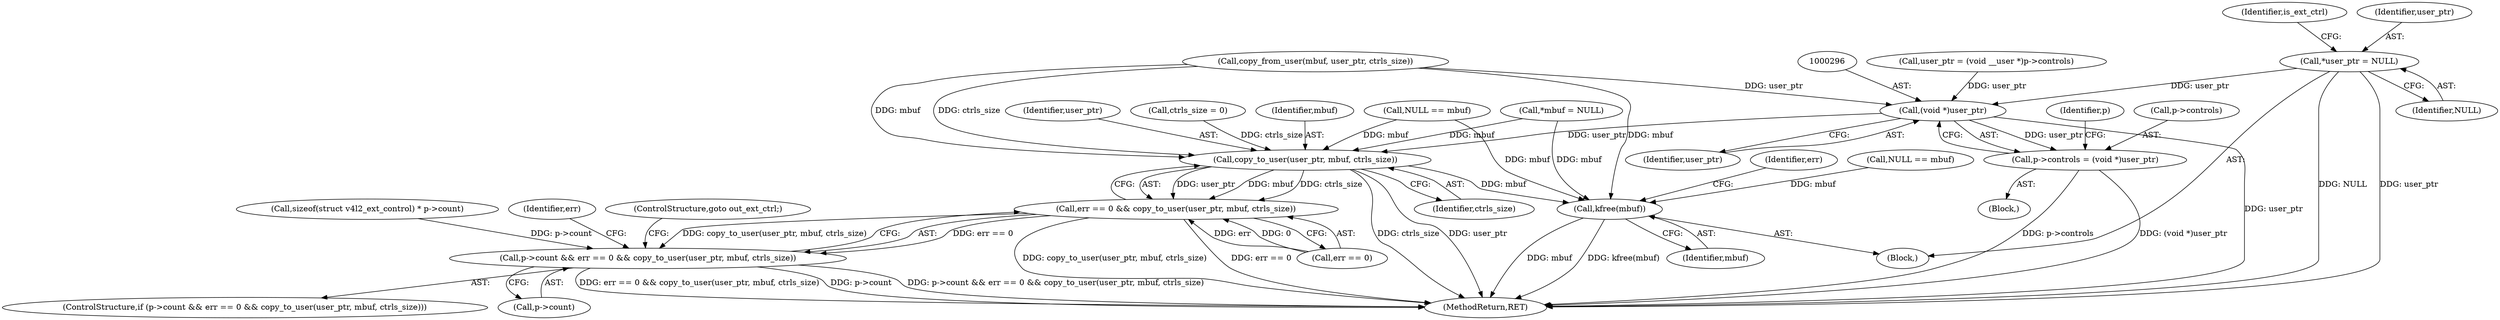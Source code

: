 digraph "1_linux_fc0a80798576f80ca10b3f6c9c7097f12fd1d64e_0@pointer" {
"1000132" [label="(Call,*user_ptr = NULL)"];
"1000295" [label="(Call,(void *)user_ptr)"];
"1000291" [label="(Call,p->controls = (void *)user_ptr)"];
"1000307" [label="(Call,copy_to_user(user_ptr, mbuf, ctrls_size))"];
"1000303" [label="(Call,err == 0 && copy_to_user(user_ptr, mbuf, ctrls_size))"];
"1000299" [label="(Call,p->count && err == 0 && copy_to_user(user_ptr, mbuf, ctrls_size))"];
"1000341" [label="(Call,kfree(mbuf))"];
"1000307" [label="(Call,copy_to_user(user_ptr, mbuf, ctrls_size))"];
"1000312" [label="(Identifier,err)"];
"1000111" [label="(Block,)"];
"1000220" [label="(Call,user_ptr = (void __user *)p->controls)"];
"1000308" [label="(Identifier,user_ptr)"];
"1000291" [label="(Call,p->controls = (void *)user_ptr)"];
"1000315" [label="(ControlStructure,goto out_ext_ctrl;)"];
"1000303" [label="(Call,err == 0 && copy_to_user(user_ptr, mbuf, ctrls_size))"];
"1000114" [label="(Call,*mbuf = NULL)"];
"1000299" [label="(Call,p->count && err == 0 && copy_to_user(user_ptr, mbuf, ctrls_size))"];
"1000136" [label="(Identifier,is_ext_ctrl)"];
"1000298" [label="(ControlStructure,if (p->count && err == 0 && copy_to_user(user_ptr, mbuf, ctrls_size)))"];
"1000295" [label="(Call,(void *)user_ptr)"];
"1000297" [label="(Identifier,user_ptr)"];
"1000286" [label="(Block,)"];
"1000133" [label="(Identifier,user_ptr)"];
"1000178" [label="(Call,NULL == mbuf)"];
"1000300" [label="(Call,p->count)"];
"1000304" [label="(Call,err == 0)"];
"1000342" [label="(Identifier,mbuf)"];
"1000301" [label="(Identifier,p)"];
"1000345" [label="(MethodReturn,RET)"];
"1000128" [label="(Call,ctrls_size = 0)"];
"1000259" [label="(Call,copy_from_user(mbuf, user_ptr, ctrls_size))"];
"1000310" [label="(Identifier,ctrls_size)"];
"1000344" [label="(Identifier,err)"];
"1000341" [label="(Call,kfree(mbuf))"];
"1000134" [label="(Identifier,NULL)"];
"1000234" [label="(Call,sizeof(struct v4l2_ext_control) * p->count)"];
"1000250" [label="(Call,NULL == mbuf)"];
"1000309" [label="(Identifier,mbuf)"];
"1000132" [label="(Call,*user_ptr = NULL)"];
"1000292" [label="(Call,p->controls)"];
"1000132" -> "1000111"  [label="AST: "];
"1000132" -> "1000134"  [label="CFG: "];
"1000133" -> "1000132"  [label="AST: "];
"1000134" -> "1000132"  [label="AST: "];
"1000136" -> "1000132"  [label="CFG: "];
"1000132" -> "1000345"  [label="DDG: NULL"];
"1000132" -> "1000345"  [label="DDG: user_ptr"];
"1000132" -> "1000295"  [label="DDG: user_ptr"];
"1000295" -> "1000291"  [label="AST: "];
"1000295" -> "1000297"  [label="CFG: "];
"1000296" -> "1000295"  [label="AST: "];
"1000297" -> "1000295"  [label="AST: "];
"1000291" -> "1000295"  [label="CFG: "];
"1000295" -> "1000345"  [label="DDG: user_ptr"];
"1000295" -> "1000291"  [label="DDG: user_ptr"];
"1000220" -> "1000295"  [label="DDG: user_ptr"];
"1000259" -> "1000295"  [label="DDG: user_ptr"];
"1000295" -> "1000307"  [label="DDG: user_ptr"];
"1000291" -> "1000286"  [label="AST: "];
"1000292" -> "1000291"  [label="AST: "];
"1000301" -> "1000291"  [label="CFG: "];
"1000291" -> "1000345"  [label="DDG: p->controls"];
"1000291" -> "1000345"  [label="DDG: (void *)user_ptr"];
"1000307" -> "1000303"  [label="AST: "];
"1000307" -> "1000310"  [label="CFG: "];
"1000308" -> "1000307"  [label="AST: "];
"1000309" -> "1000307"  [label="AST: "];
"1000310" -> "1000307"  [label="AST: "];
"1000303" -> "1000307"  [label="CFG: "];
"1000307" -> "1000345"  [label="DDG: ctrls_size"];
"1000307" -> "1000345"  [label="DDG: user_ptr"];
"1000307" -> "1000303"  [label="DDG: user_ptr"];
"1000307" -> "1000303"  [label="DDG: mbuf"];
"1000307" -> "1000303"  [label="DDG: ctrls_size"];
"1000114" -> "1000307"  [label="DDG: mbuf"];
"1000178" -> "1000307"  [label="DDG: mbuf"];
"1000259" -> "1000307"  [label="DDG: mbuf"];
"1000259" -> "1000307"  [label="DDG: ctrls_size"];
"1000128" -> "1000307"  [label="DDG: ctrls_size"];
"1000307" -> "1000341"  [label="DDG: mbuf"];
"1000303" -> "1000299"  [label="AST: "];
"1000303" -> "1000304"  [label="CFG: "];
"1000304" -> "1000303"  [label="AST: "];
"1000299" -> "1000303"  [label="CFG: "];
"1000303" -> "1000345"  [label="DDG: err == 0"];
"1000303" -> "1000345"  [label="DDG: copy_to_user(user_ptr, mbuf, ctrls_size)"];
"1000303" -> "1000299"  [label="DDG: err == 0"];
"1000303" -> "1000299"  [label="DDG: copy_to_user(user_ptr, mbuf, ctrls_size)"];
"1000304" -> "1000303"  [label="DDG: err"];
"1000304" -> "1000303"  [label="DDG: 0"];
"1000299" -> "1000298"  [label="AST: "];
"1000299" -> "1000300"  [label="CFG: "];
"1000300" -> "1000299"  [label="AST: "];
"1000312" -> "1000299"  [label="CFG: "];
"1000315" -> "1000299"  [label="CFG: "];
"1000299" -> "1000345"  [label="DDG: p->count && err == 0 && copy_to_user(user_ptr, mbuf, ctrls_size)"];
"1000299" -> "1000345"  [label="DDG: err == 0 && copy_to_user(user_ptr, mbuf, ctrls_size)"];
"1000299" -> "1000345"  [label="DDG: p->count"];
"1000234" -> "1000299"  [label="DDG: p->count"];
"1000341" -> "1000111"  [label="AST: "];
"1000341" -> "1000342"  [label="CFG: "];
"1000342" -> "1000341"  [label="AST: "];
"1000344" -> "1000341"  [label="CFG: "];
"1000341" -> "1000345"  [label="DDG: mbuf"];
"1000341" -> "1000345"  [label="DDG: kfree(mbuf)"];
"1000114" -> "1000341"  [label="DDG: mbuf"];
"1000259" -> "1000341"  [label="DDG: mbuf"];
"1000250" -> "1000341"  [label="DDG: mbuf"];
"1000178" -> "1000341"  [label="DDG: mbuf"];
}
